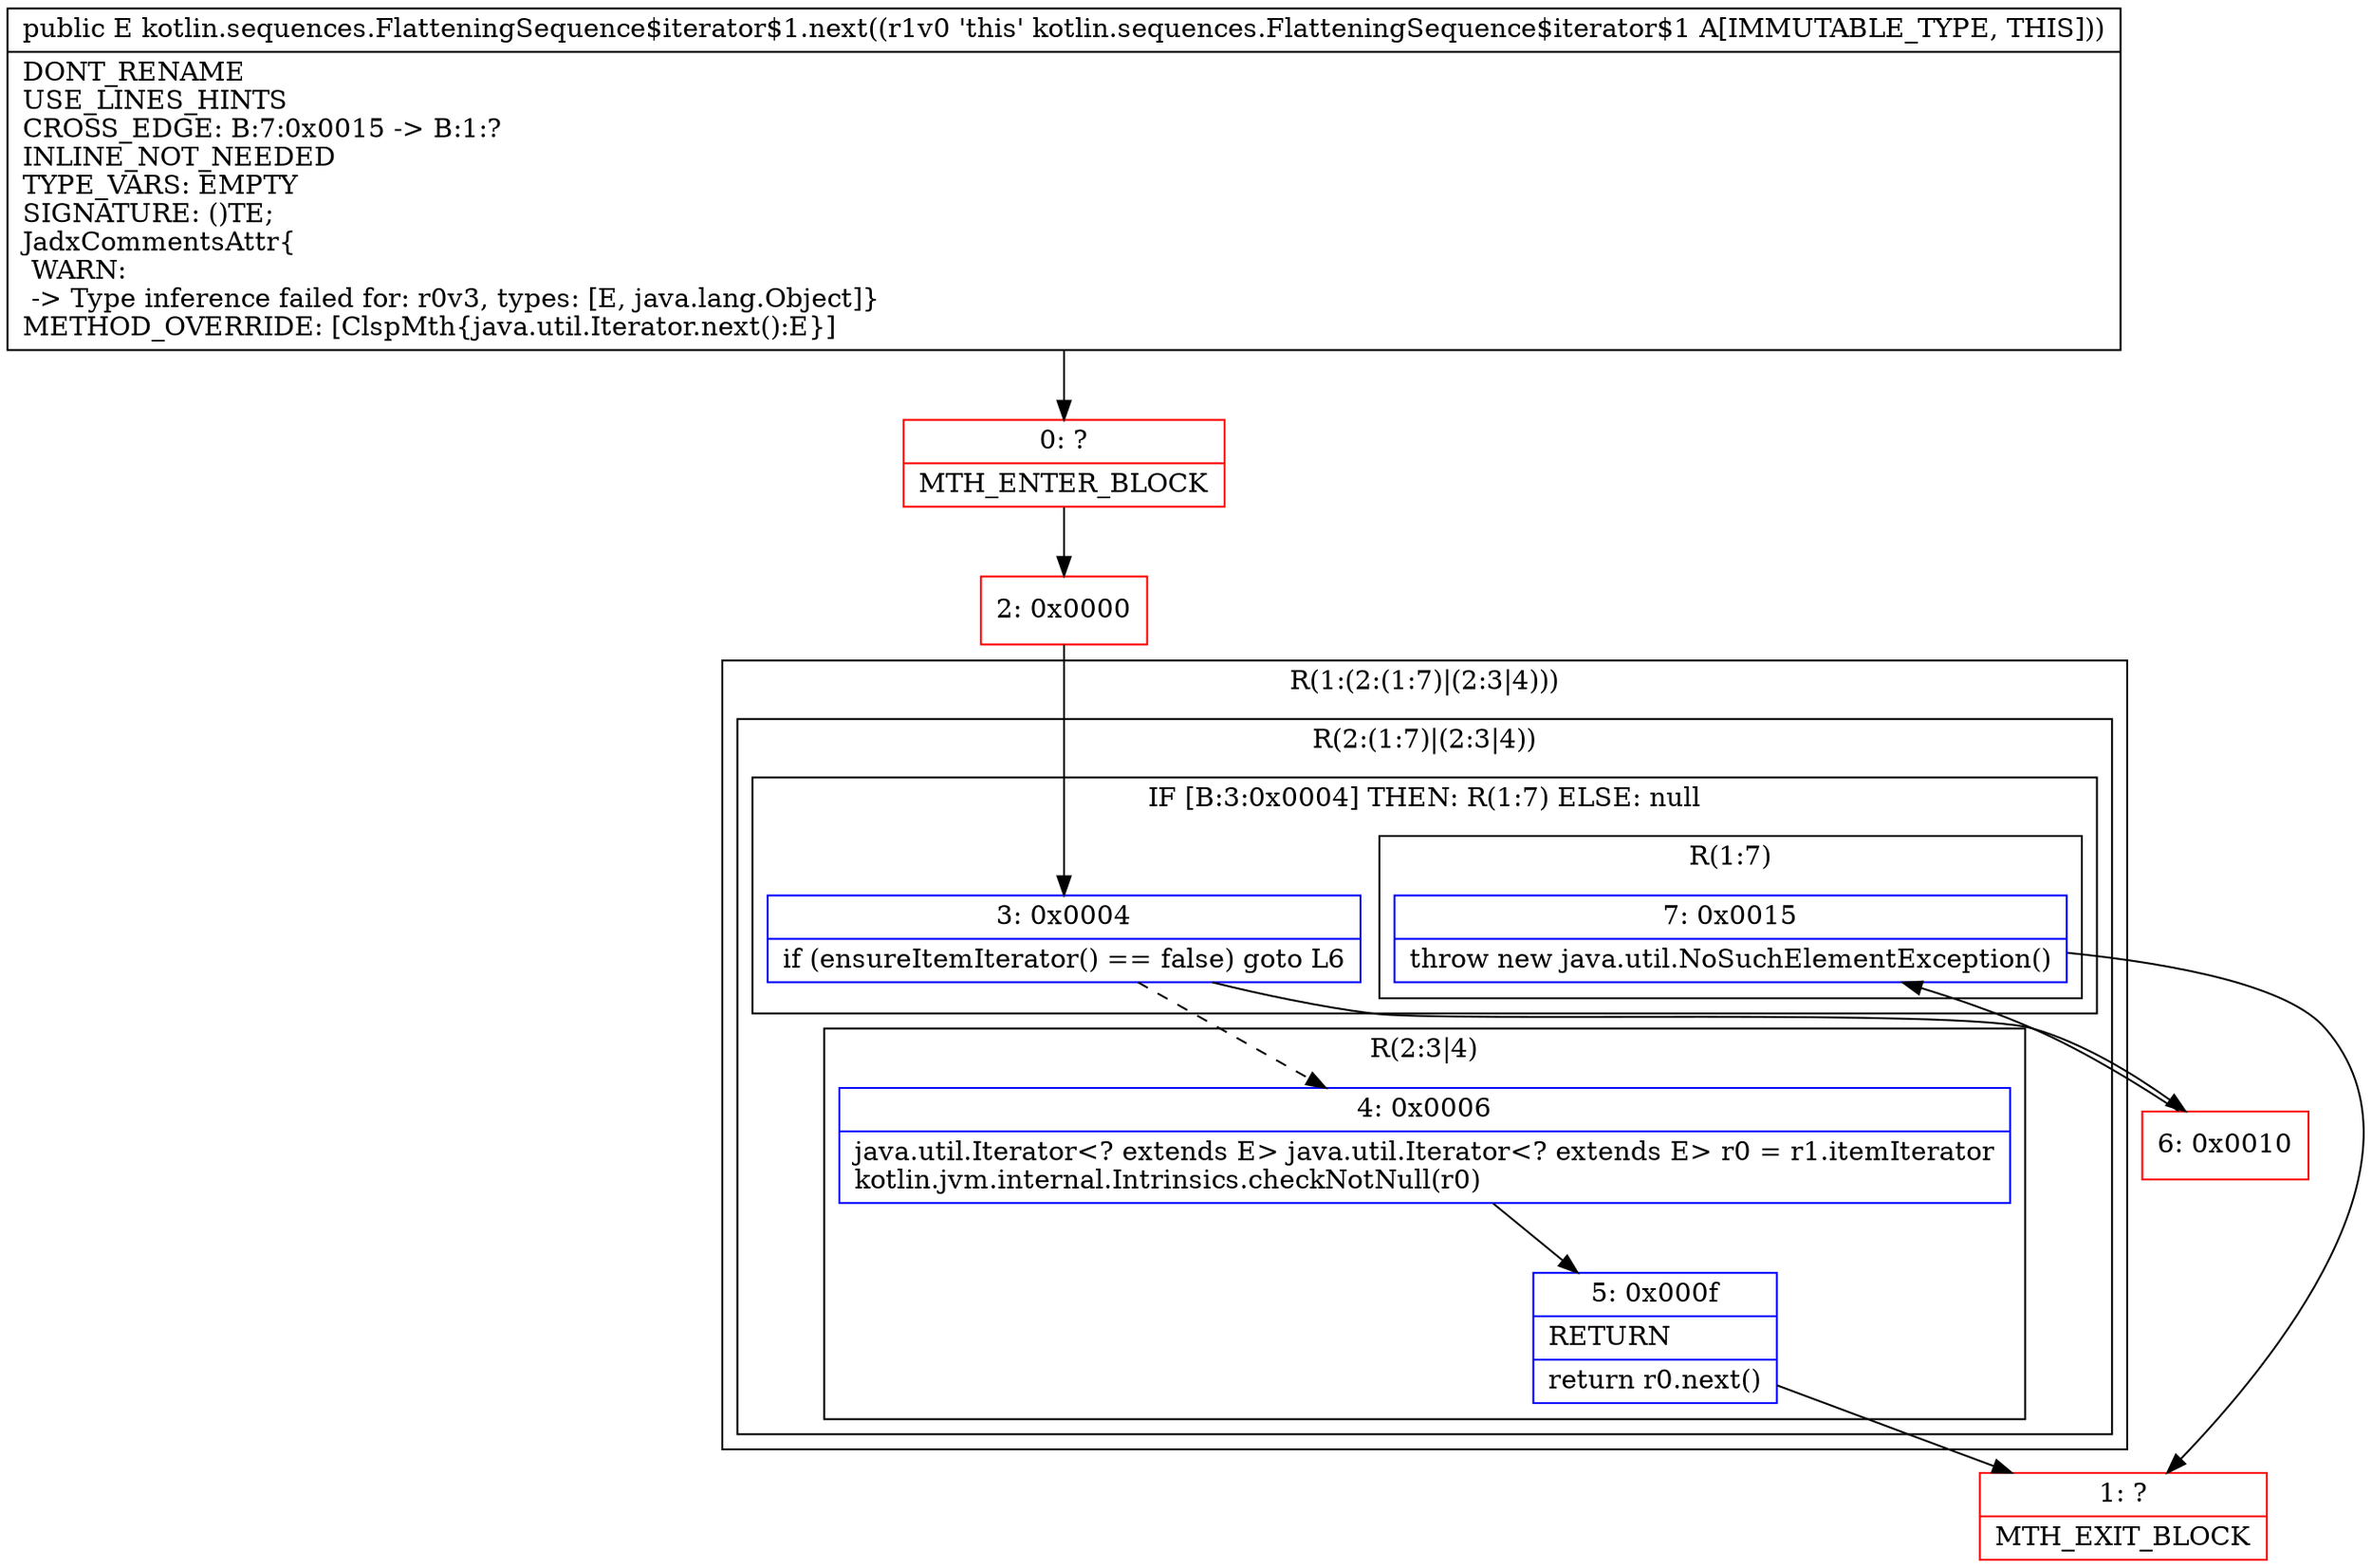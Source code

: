 digraph "CFG forkotlin.sequences.FlatteningSequence$iterator$1.next()Ljava\/lang\/Object;" {
subgraph cluster_Region_1381199050 {
label = "R(1:(2:(1:7)|(2:3|4)))";
node [shape=record,color=blue];
subgraph cluster_Region_1630629077 {
label = "R(2:(1:7)|(2:3|4))";
node [shape=record,color=blue];
subgraph cluster_IfRegion_276419862 {
label = "IF [B:3:0x0004] THEN: R(1:7) ELSE: null";
node [shape=record,color=blue];
Node_3 [shape=record,label="{3\:\ 0x0004|if (ensureItemIterator() == false) goto L6\l}"];
subgraph cluster_Region_1232061536 {
label = "R(1:7)";
node [shape=record,color=blue];
Node_7 [shape=record,label="{7\:\ 0x0015|throw new java.util.NoSuchElementException()\l}"];
}
}
subgraph cluster_Region_55013943 {
label = "R(2:3|4)";
node [shape=record,color=blue];
Node_4 [shape=record,label="{4\:\ 0x0006|java.util.Iterator\<? extends E\> java.util.Iterator\<? extends E\> r0 = r1.itemIterator\lkotlin.jvm.internal.Intrinsics.checkNotNull(r0)\l}"];
Node_5 [shape=record,label="{5\:\ 0x000f|RETURN\l|return r0.next()\l}"];
}
}
}
Node_0 [shape=record,color=red,label="{0\:\ ?|MTH_ENTER_BLOCK\l}"];
Node_2 [shape=record,color=red,label="{2\:\ 0x0000}"];
Node_1 [shape=record,color=red,label="{1\:\ ?|MTH_EXIT_BLOCK\l}"];
Node_6 [shape=record,color=red,label="{6\:\ 0x0010}"];
MethodNode[shape=record,label="{public E kotlin.sequences.FlatteningSequence$iterator$1.next((r1v0 'this' kotlin.sequences.FlatteningSequence$iterator$1 A[IMMUTABLE_TYPE, THIS]))  | DONT_RENAME\lUSE_LINES_HINTS\lCROSS_EDGE: B:7:0x0015 \-\> B:1:?\lINLINE_NOT_NEEDED\lTYPE_VARS: EMPTY\lSIGNATURE: ()TE;\lJadxCommentsAttr\{\l WARN: \l \-\> Type inference failed for: r0v3, types: [E, java.lang.Object]\}\lMETHOD_OVERRIDE: [ClspMth\{java.util.Iterator.next():E\}]\l}"];
MethodNode -> Node_0;Node_3 -> Node_4[style=dashed];
Node_3 -> Node_6;
Node_7 -> Node_1;
Node_4 -> Node_5;
Node_5 -> Node_1;
Node_0 -> Node_2;
Node_2 -> Node_3;
Node_6 -> Node_7;
}

